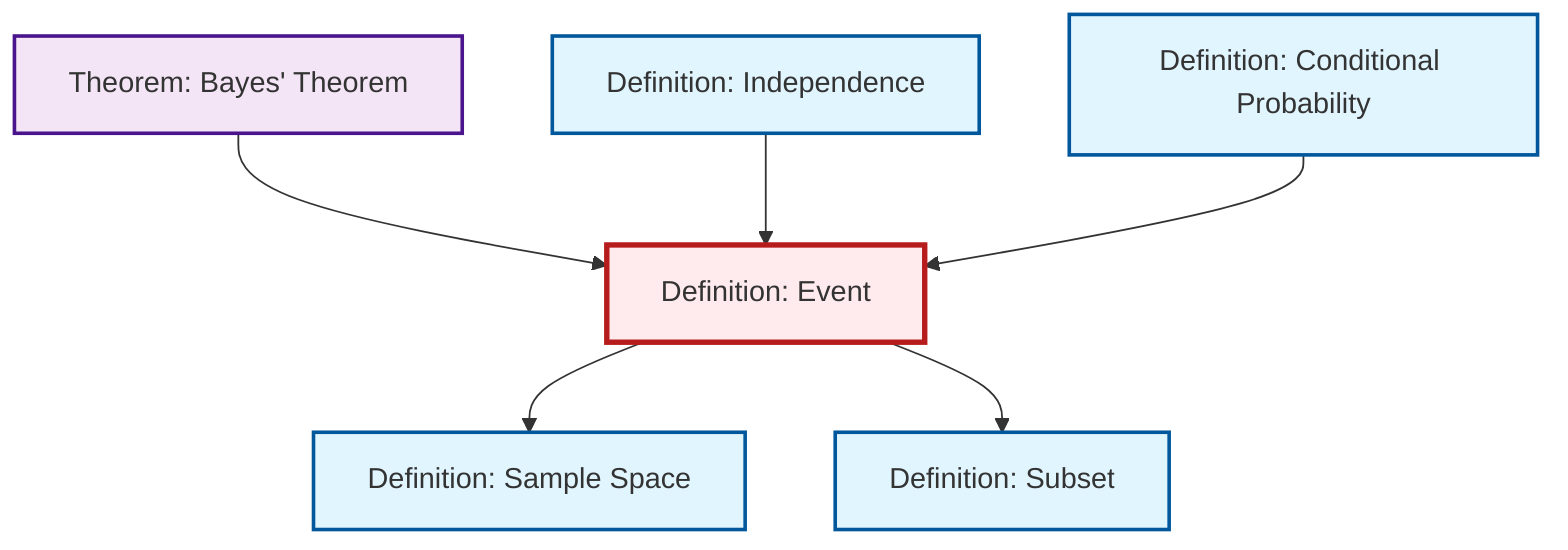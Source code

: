 graph TD
    classDef definition fill:#e1f5fe,stroke:#01579b,stroke-width:2px
    classDef theorem fill:#f3e5f5,stroke:#4a148c,stroke-width:2px
    classDef axiom fill:#fff3e0,stroke:#e65100,stroke-width:2px
    classDef example fill:#e8f5e9,stroke:#1b5e20,stroke-width:2px
    classDef current fill:#ffebee,stroke:#b71c1c,stroke-width:3px
    def-conditional-probability["Definition: Conditional Probability"]:::definition
    def-sample-space["Definition: Sample Space"]:::definition
    def-subset["Definition: Subset"]:::definition
    def-independence["Definition: Independence"]:::definition
    thm-bayes["Theorem: Bayes' Theorem"]:::theorem
    def-event["Definition: Event"]:::definition
    thm-bayes --> def-event
    def-event --> def-sample-space
    def-independence --> def-event
    def-conditional-probability --> def-event
    def-event --> def-subset
    class def-event current